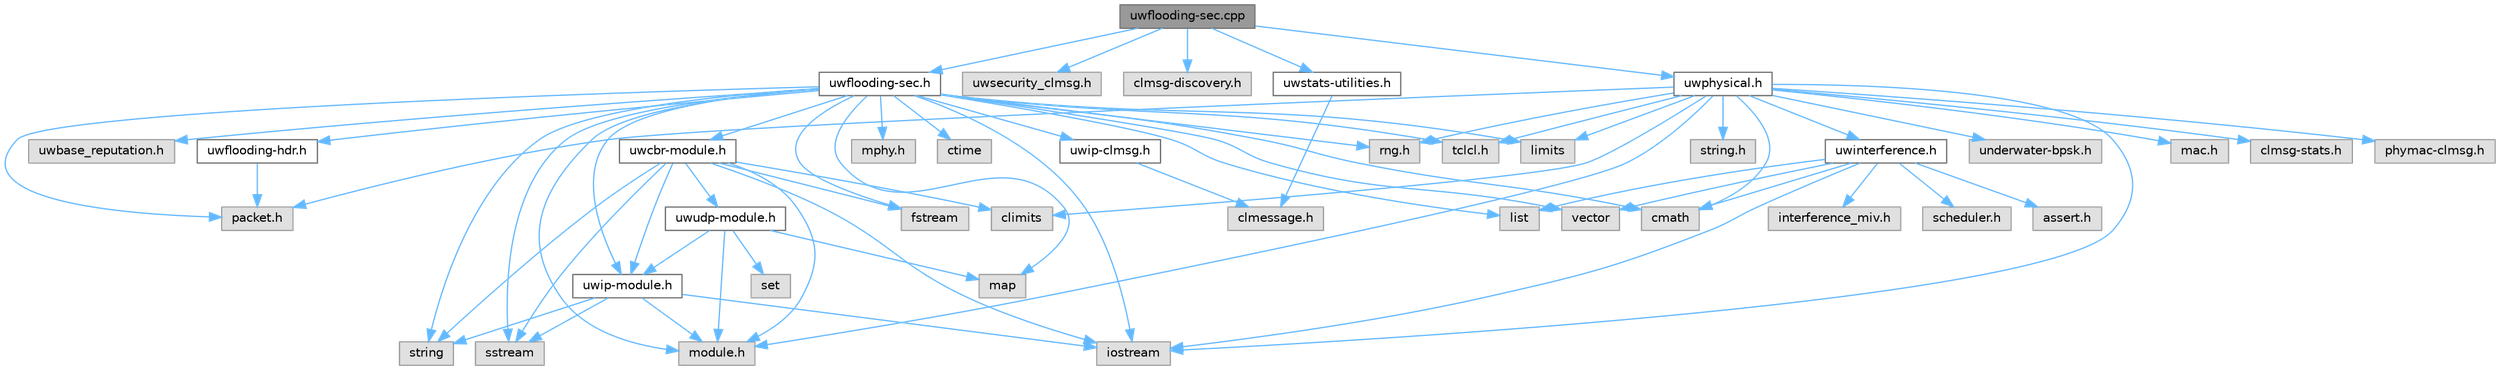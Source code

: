 digraph "uwflooding-sec.cpp"
{
 // LATEX_PDF_SIZE
  bgcolor="transparent";
  edge [fontname=Helvetica,fontsize=10,labelfontname=Helvetica,labelfontsize=10];
  node [fontname=Helvetica,fontsize=10,shape=box,height=0.2,width=0.4];
  Node1 [id="Node000001",label="uwflooding-sec.cpp",height=0.2,width=0.4,color="gray40", fillcolor="grey60", style="filled", fontcolor="black",tooltip="Implements UwFlooding class."];
  Node1 -> Node2 [id="edge1_Node000001_Node000002",color="steelblue1",style="solid",tooltip=" "];
  Node2 [id="Node000002",label="uwflooding-sec.h",height=0.2,width=0.4,color="grey40", fillcolor="white", style="filled",URL="$uwflooding-sec_8h.html",tooltip="Flooding based routing protocol with security enhanced."];
  Node2 -> Node3 [id="edge2_Node000002_Node000003",color="steelblue1",style="solid",tooltip=" "];
  Node3 [id="Node000003",label="uwflooding-hdr.h",height=0.2,width=0.4,color="grey40", fillcolor="white", style="filled",URL="$DESERT__Addons_2security_2uwflooding__sec_2uwflooding-hdr_8h.html",tooltip="Provides the header description for UWFLOODING packets."];
  Node3 -> Node4 [id="edge3_Node000003_Node000004",color="steelblue1",style="solid",tooltip=" "];
  Node4 [id="Node000004",label="packet.h",height=0.2,width=0.4,color="grey60", fillcolor="#E0E0E0", style="filled",tooltip=" "];
  Node2 -> Node5 [id="edge4_Node000002_Node000005",color="steelblue1",style="solid",tooltip=" "];
  Node5 [id="Node000005",label="uwip-module.h",height=0.2,width=0.4,color="grey40", fillcolor="white", style="filled",URL="$uwip-module_8h.html",tooltip="Provides the UWIP packets header description. Definition of the class that define the network layer."];
  Node5 -> Node6 [id="edge5_Node000005_Node000006",color="steelblue1",style="solid",tooltip=" "];
  Node6 [id="Node000006",label="module.h",height=0.2,width=0.4,color="grey60", fillcolor="#E0E0E0", style="filled",tooltip=" "];
  Node5 -> Node7 [id="edge6_Node000005_Node000007",color="steelblue1",style="solid",tooltip=" "];
  Node7 [id="Node000007",label="iostream",height=0.2,width=0.4,color="grey60", fillcolor="#E0E0E0", style="filled",tooltip=" "];
  Node5 -> Node8 [id="edge7_Node000005_Node000008",color="steelblue1",style="solid",tooltip=" "];
  Node8 [id="Node000008",label="string",height=0.2,width=0.4,color="grey60", fillcolor="#E0E0E0", style="filled",tooltip=" "];
  Node5 -> Node9 [id="edge8_Node000005_Node000009",color="steelblue1",style="solid",tooltip=" "];
  Node9 [id="Node000009",label="sstream",height=0.2,width=0.4,color="grey60", fillcolor="#E0E0E0", style="filled",tooltip=" "];
  Node2 -> Node10 [id="edge9_Node000002_Node000010",color="steelblue1",style="solid",tooltip=" "];
  Node10 [id="Node000010",label="uwip-clmsg.h",height=0.2,width=0.4,color="grey40", fillcolor="white", style="filled",URL="$uwip-clmsg_8h.html",tooltip="Cross layer messages definition for the UWIP Module."];
  Node10 -> Node11 [id="edge10_Node000010_Node000011",color="steelblue1",style="solid",tooltip=" "];
  Node11 [id="Node000011",label="clmessage.h",height=0.2,width=0.4,color="grey60", fillcolor="#E0E0E0", style="filled",tooltip=" "];
  Node2 -> Node12 [id="edge11_Node000002_Node000012",color="steelblue1",style="solid",tooltip=" "];
  Node12 [id="Node000012",label="uwcbr-module.h",height=0.2,width=0.4,color="grey40", fillcolor="white", style="filled",URL="$uwcbr-module_8h.html",tooltip="Provides the UWCBR packets header description and the definition of the class UWCBR."];
  Node12 -> Node5 [id="edge12_Node000012_Node000005",color="steelblue1",style="solid",tooltip=" "];
  Node12 -> Node13 [id="edge13_Node000012_Node000013",color="steelblue1",style="solid",tooltip=" "];
  Node13 [id="Node000013",label="uwudp-module.h",height=0.2,width=0.4,color="grey40", fillcolor="white", style="filled",URL="$uwudp-module_8h.html",tooltip="Provides the UWUDP packets header description and the definition of the class UWUDP."];
  Node13 -> Node5 [id="edge14_Node000013_Node000005",color="steelblue1",style="solid",tooltip=" "];
  Node13 -> Node6 [id="edge15_Node000013_Node000006",color="steelblue1",style="solid",tooltip=" "];
  Node13 -> Node14 [id="edge16_Node000013_Node000014",color="steelblue1",style="solid",tooltip=" "];
  Node14 [id="Node000014",label="map",height=0.2,width=0.4,color="grey60", fillcolor="#E0E0E0", style="filled",tooltip=" "];
  Node13 -> Node15 [id="edge17_Node000013_Node000015",color="steelblue1",style="solid",tooltip=" "];
  Node15 [id="Node000015",label="set",height=0.2,width=0.4,color="grey60", fillcolor="#E0E0E0", style="filled",tooltip=" "];
  Node12 -> Node6 [id="edge18_Node000012_Node000006",color="steelblue1",style="solid",tooltip=" "];
  Node12 -> Node7 [id="edge19_Node000012_Node000007",color="steelblue1",style="solid",tooltip=" "];
  Node12 -> Node16 [id="edge20_Node000012_Node000016",color="steelblue1",style="solid",tooltip=" "];
  Node16 [id="Node000016",label="fstream",height=0.2,width=0.4,color="grey60", fillcolor="#E0E0E0", style="filled",tooltip=" "];
  Node12 -> Node8 [id="edge21_Node000012_Node000008",color="steelblue1",style="solid",tooltip=" "];
  Node12 -> Node9 [id="edge22_Node000012_Node000009",color="steelblue1",style="solid",tooltip=" "];
  Node12 -> Node17 [id="edge23_Node000012_Node000017",color="steelblue1",style="solid",tooltip=" "];
  Node17 [id="Node000017",label="climits",height=0.2,width=0.4,color="grey60", fillcolor="#E0E0E0", style="filled",tooltip=" "];
  Node2 -> Node18 [id="edge24_Node000002_Node000018",color="steelblue1",style="solid",tooltip=" "];
  Node18 [id="Node000018",label="mphy.h",height=0.2,width=0.4,color="grey60", fillcolor="#E0E0E0", style="filled",tooltip=" "];
  Node2 -> Node4 [id="edge25_Node000002_Node000004",color="steelblue1",style="solid",tooltip=" "];
  Node2 -> Node6 [id="edge26_Node000002_Node000006",color="steelblue1",style="solid",tooltip=" "];
  Node2 -> Node19 [id="edge27_Node000002_Node000019",color="steelblue1",style="solid",tooltip=" "];
  Node19 [id="Node000019",label="tclcl.h",height=0.2,width=0.4,color="grey60", fillcolor="#E0E0E0", style="filled",tooltip=" "];
  Node2 -> Node20 [id="edge28_Node000002_Node000020",color="steelblue1",style="solid",tooltip=" "];
  Node20 [id="Node000020",label="cmath",height=0.2,width=0.4,color="grey60", fillcolor="#E0E0E0", style="filled",tooltip=" "];
  Node2 -> Node21 [id="edge29_Node000002_Node000021",color="steelblue1",style="solid",tooltip=" "];
  Node21 [id="Node000021",label="limits",height=0.2,width=0.4,color="grey60", fillcolor="#E0E0E0", style="filled",tooltip=" "];
  Node2 -> Node9 [id="edge30_Node000002_Node000009",color="steelblue1",style="solid",tooltip=" "];
  Node2 -> Node8 [id="edge31_Node000002_Node000008",color="steelblue1",style="solid",tooltip=" "];
  Node2 -> Node7 [id="edge32_Node000002_Node000007",color="steelblue1",style="solid",tooltip=" "];
  Node2 -> Node22 [id="edge33_Node000002_Node000022",color="steelblue1",style="solid",tooltip=" "];
  Node22 [id="Node000022",label="rng.h",height=0.2,width=0.4,color="grey60", fillcolor="#E0E0E0", style="filled",tooltip=" "];
  Node2 -> Node23 [id="edge34_Node000002_Node000023",color="steelblue1",style="solid",tooltip=" "];
  Node23 [id="Node000023",label="ctime",height=0.2,width=0.4,color="grey60", fillcolor="#E0E0E0", style="filled",tooltip=" "];
  Node2 -> Node24 [id="edge35_Node000002_Node000024",color="steelblue1",style="solid",tooltip=" "];
  Node24 [id="Node000024",label="vector",height=0.2,width=0.4,color="grey60", fillcolor="#E0E0E0", style="filled",tooltip=" "];
  Node2 -> Node16 [id="edge36_Node000002_Node000016",color="steelblue1",style="solid",tooltip=" "];
  Node2 -> Node14 [id="edge37_Node000002_Node000014",color="steelblue1",style="solid",tooltip=" "];
  Node2 -> Node25 [id="edge38_Node000002_Node000025",color="steelblue1",style="solid",tooltip=" "];
  Node25 [id="Node000025",label="list",height=0.2,width=0.4,color="grey60", fillcolor="#E0E0E0", style="filled",tooltip=" "];
  Node2 -> Node26 [id="edge39_Node000002_Node000026",color="steelblue1",style="solid",tooltip=" "];
  Node26 [id="Node000026",label="uwbase_reputation.h",height=0.2,width=0.4,color="grey60", fillcolor="#E0E0E0", style="filled",tooltip=" "];
  Node1 -> Node27 [id="edge40_Node000001_Node000027",color="steelblue1",style="solid",tooltip=" "];
  Node27 [id="Node000027",label="uwsecurity_clmsg.h",height=0.2,width=0.4,color="grey60", fillcolor="#E0E0E0", style="filled",tooltip=" "];
  Node1 -> Node28 [id="edge41_Node000001_Node000028",color="steelblue1",style="solid",tooltip=" "];
  Node28 [id="Node000028",label="clmsg-discovery.h",height=0.2,width=0.4,color="grey60", fillcolor="#E0E0E0", style="filled",tooltip=" "];
  Node1 -> Node29 [id="edge42_Node000001_Node000029",color="steelblue1",style="solid",tooltip=" "];
  Node29 [id="Node000029",label="uwstats-utilities.h",height=0.2,width=0.4,color="grey40", fillcolor="white", style="filled",URL="$uwstats-utilities_8h.html",tooltip="Utilities to manage stats."];
  Node29 -> Node11 [id="edge43_Node000029_Node000011",color="steelblue1",style="solid",tooltip=" "];
  Node1 -> Node30 [id="edge44_Node000001_Node000030",color="steelblue1",style="solid",tooltip=" "];
  Node30 [id="Node000030",label="uwphysical.h",height=0.2,width=0.4,color="grey40", fillcolor="white", style="filled",URL="$uwphysical_8h.html",tooltip="Definition of UwPhysical class."];
  Node30 -> Node31 [id="edge45_Node000030_Node000031",color="steelblue1",style="solid",tooltip=" "];
  Node31 [id="Node000031",label="underwater-bpsk.h",height=0.2,width=0.4,color="grey60", fillcolor="#E0E0E0", style="filled",tooltip=" "];
  Node30 -> Node32 [id="edge46_Node000030_Node000032",color="steelblue1",style="solid",tooltip=" "];
  Node32 [id="Node000032",label="uwinterference.h",height=0.2,width=0.4,color="grey40", fillcolor="white", style="filled",URL="$uwinterference_8h.html",tooltip="Implementation of uwinterference class."];
  Node32 -> Node33 [id="edge47_Node000032_Node000033",color="steelblue1",style="solid",tooltip=" "];
  Node33 [id="Node000033",label="interference_miv.h",height=0.2,width=0.4,color="grey60", fillcolor="#E0E0E0", style="filled",tooltip=" "];
  Node32 -> Node25 [id="edge48_Node000032_Node000025",color="steelblue1",style="solid",tooltip=" "];
  Node32 -> Node7 [id="edge49_Node000032_Node000007",color="steelblue1",style="solid",tooltip=" "];
  Node32 -> Node34 [id="edge50_Node000032_Node000034",color="steelblue1",style="solid",tooltip=" "];
  Node34 [id="Node000034",label="scheduler.h",height=0.2,width=0.4,color="grey60", fillcolor="#E0E0E0", style="filled",tooltip=" "];
  Node32 -> Node24 [id="edge51_Node000032_Node000024",color="steelblue1",style="solid",tooltip=" "];
  Node32 -> Node35 [id="edge52_Node000032_Node000035",color="steelblue1",style="solid",tooltip=" "];
  Node35 [id="Node000035",label="assert.h",height=0.2,width=0.4,color="grey60", fillcolor="#E0E0E0", style="filled",tooltip=" "];
  Node32 -> Node20 [id="edge53_Node000032_Node000020",color="steelblue1",style="solid",tooltip=" "];
  Node30 -> Node36 [id="edge54_Node000030_Node000036",color="steelblue1",style="solid",tooltip=" "];
  Node36 [id="Node000036",label="mac.h",height=0.2,width=0.4,color="grey60", fillcolor="#E0E0E0", style="filled",tooltip=" "];
  Node30 -> Node37 [id="edge55_Node000030_Node000037",color="steelblue1",style="solid",tooltip=" "];
  Node37 [id="Node000037",label="clmsg-stats.h",height=0.2,width=0.4,color="grey60", fillcolor="#E0E0E0", style="filled",tooltip=" "];
  Node30 -> Node38 [id="edge56_Node000030_Node000038",color="steelblue1",style="solid",tooltip=" "];
  Node38 [id="Node000038",label="phymac-clmsg.h",height=0.2,width=0.4,color="grey60", fillcolor="#E0E0E0", style="filled",tooltip=" "];
  Node30 -> Node39 [id="edge57_Node000030_Node000039",color="steelblue1",style="solid",tooltip=" "];
  Node39 [id="Node000039",label="string.h",height=0.2,width=0.4,color="grey60", fillcolor="#E0E0E0", style="filled",tooltip=" "];
  Node30 -> Node22 [id="edge58_Node000030_Node000022",color="steelblue1",style="solid",tooltip=" "];
  Node30 -> Node4 [id="edge59_Node000030_Node000004",color="steelblue1",style="solid",tooltip=" "];
  Node30 -> Node6 [id="edge60_Node000030_Node000006",color="steelblue1",style="solid",tooltip=" "];
  Node30 -> Node19 [id="edge61_Node000030_Node000019",color="steelblue1",style="solid",tooltip=" "];
  Node30 -> Node7 [id="edge62_Node000030_Node000007",color="steelblue1",style="solid",tooltip=" "];
  Node30 -> Node20 [id="edge63_Node000030_Node000020",color="steelblue1",style="solid",tooltip=" "];
  Node30 -> Node21 [id="edge64_Node000030_Node000021",color="steelblue1",style="solid",tooltip=" "];
  Node30 -> Node17 [id="edge65_Node000030_Node000017",color="steelblue1",style="solid",tooltip=" "];
}
